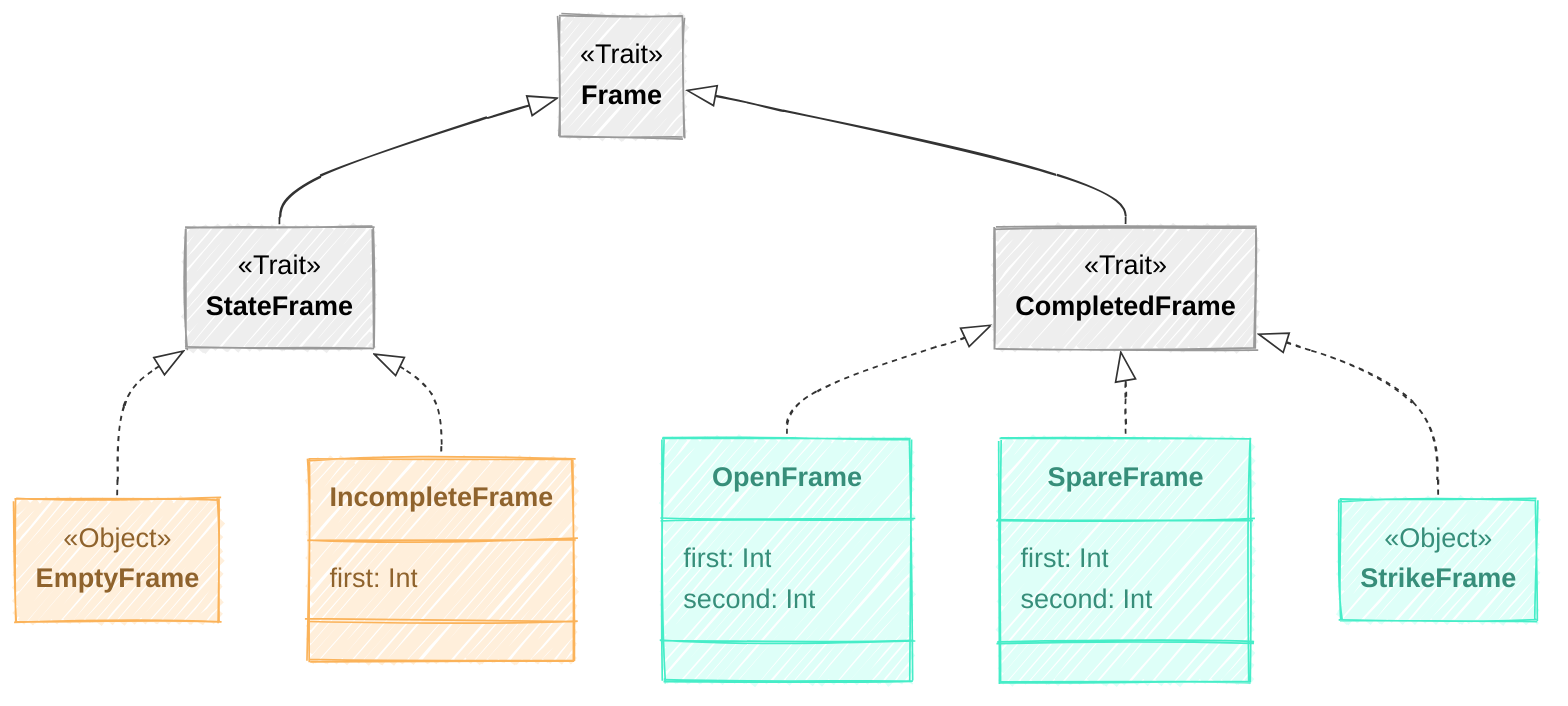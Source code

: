 ---
config:
  class:
    hideEmptyMembersBox: true
  theme: mc
  look: handDrawn
  layout: dagre
---
classDiagram
    direction TB
    class Frame {
    }
    class EmptyFrame {
    }
    class IncompleteFrame {
        first: Int
    }
    class StrikeFrame {
    }
    class SpareFrame {
        first: Int
        second: Int
    }
    class OpenFrame {
        first: Int
        second: Int
    }
    class CompletedFrame {
    }
    class StateFrame {
    }
    <<Trait>> Frame
    <<Object>> EmptyFrame
    <<Object>> StrikeFrame
    <<Trait>> CompletedFrame
    <<Trait>> StateFrame
    Frame <|-- StateFrame
    StateFrame <|.. EmptyFrame
    StateFrame <|.. IncompleteFrame
    Frame <|-- CompletedFrame
    CompletedFrame <|.. OpenFrame
    CompletedFrame <|.. SpareFrame
    CompletedFrame <|.. StrikeFrame
    class Frame:::Ash
    class EmptyFrame:::Peach
    class IncompleteFrame:::Peach
    class StrikeFrame:::Aqua
    class SpareFrame:::Aqua
    class OpenFrame:::Aqua
    class CompletedFrame:::Ash
    class StateFrame:::Ash
classDef Aqua :, stroke-width:1px, stroke-dasharray:none, stroke:#46EDC8, fill:#DEFFF8, color:#378E7A
classDef Peach :, stroke-width:1px, stroke-dasharray:none, stroke:#FBB35A, fill:#FFEFDB, color:#8F632D
classDef Ash :, stroke-width:1px, stroke-dasharray:none, stroke:#999999, fill:#EEEEEE, color:#000000